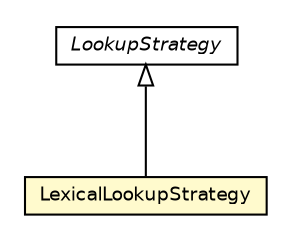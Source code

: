 #!/usr/local/bin/dot
#
# Class diagram 
# Generated by UMLGraph version 5.2 (http://www.umlgraph.org/)
#

digraph G {
	edge [fontname="Helvetica",fontsize=10,labelfontname="Helvetica",labelfontsize=10];
	node [fontname="Helvetica",fontsize=10,shape=plaintext];
	nodesep=0.25;
	ranksep=0.5;
	// chameleon.core.lookup.LookupStrategy
	c11735 [label=<<table title="chameleon.core.lookup.LookupStrategy" border="0" cellborder="1" cellspacing="0" cellpadding="2" port="p" href="./LookupStrategy.html">
		<tr><td><table border="0" cellspacing="0" cellpadding="1">
<tr><td align="center" balign="center"><font face="Helvetica-Oblique"> LookupStrategy </font></td></tr>
		</table></td></tr>
		</table>>, fontname="Helvetica", fontcolor="black", fontsize=9.0];
	// chameleon.core.lookup.LexicalLookupStrategy
	c11738 [label=<<table title="chameleon.core.lookup.LexicalLookupStrategy" border="0" cellborder="1" cellspacing="0" cellpadding="2" port="p" bgcolor="lemonChiffon" href="./LexicalLookupStrategy.html">
		<tr><td><table border="0" cellspacing="0" cellpadding="1">
<tr><td align="center" balign="center"> LexicalLookupStrategy </td></tr>
		</table></td></tr>
		</table>>, fontname="Helvetica", fontcolor="black", fontsize=9.0];
	//chameleon.core.lookup.LexicalLookupStrategy extends chameleon.core.lookup.LookupStrategy
	c11735:p -> c11738:p [dir=back,arrowtail=empty];
}

